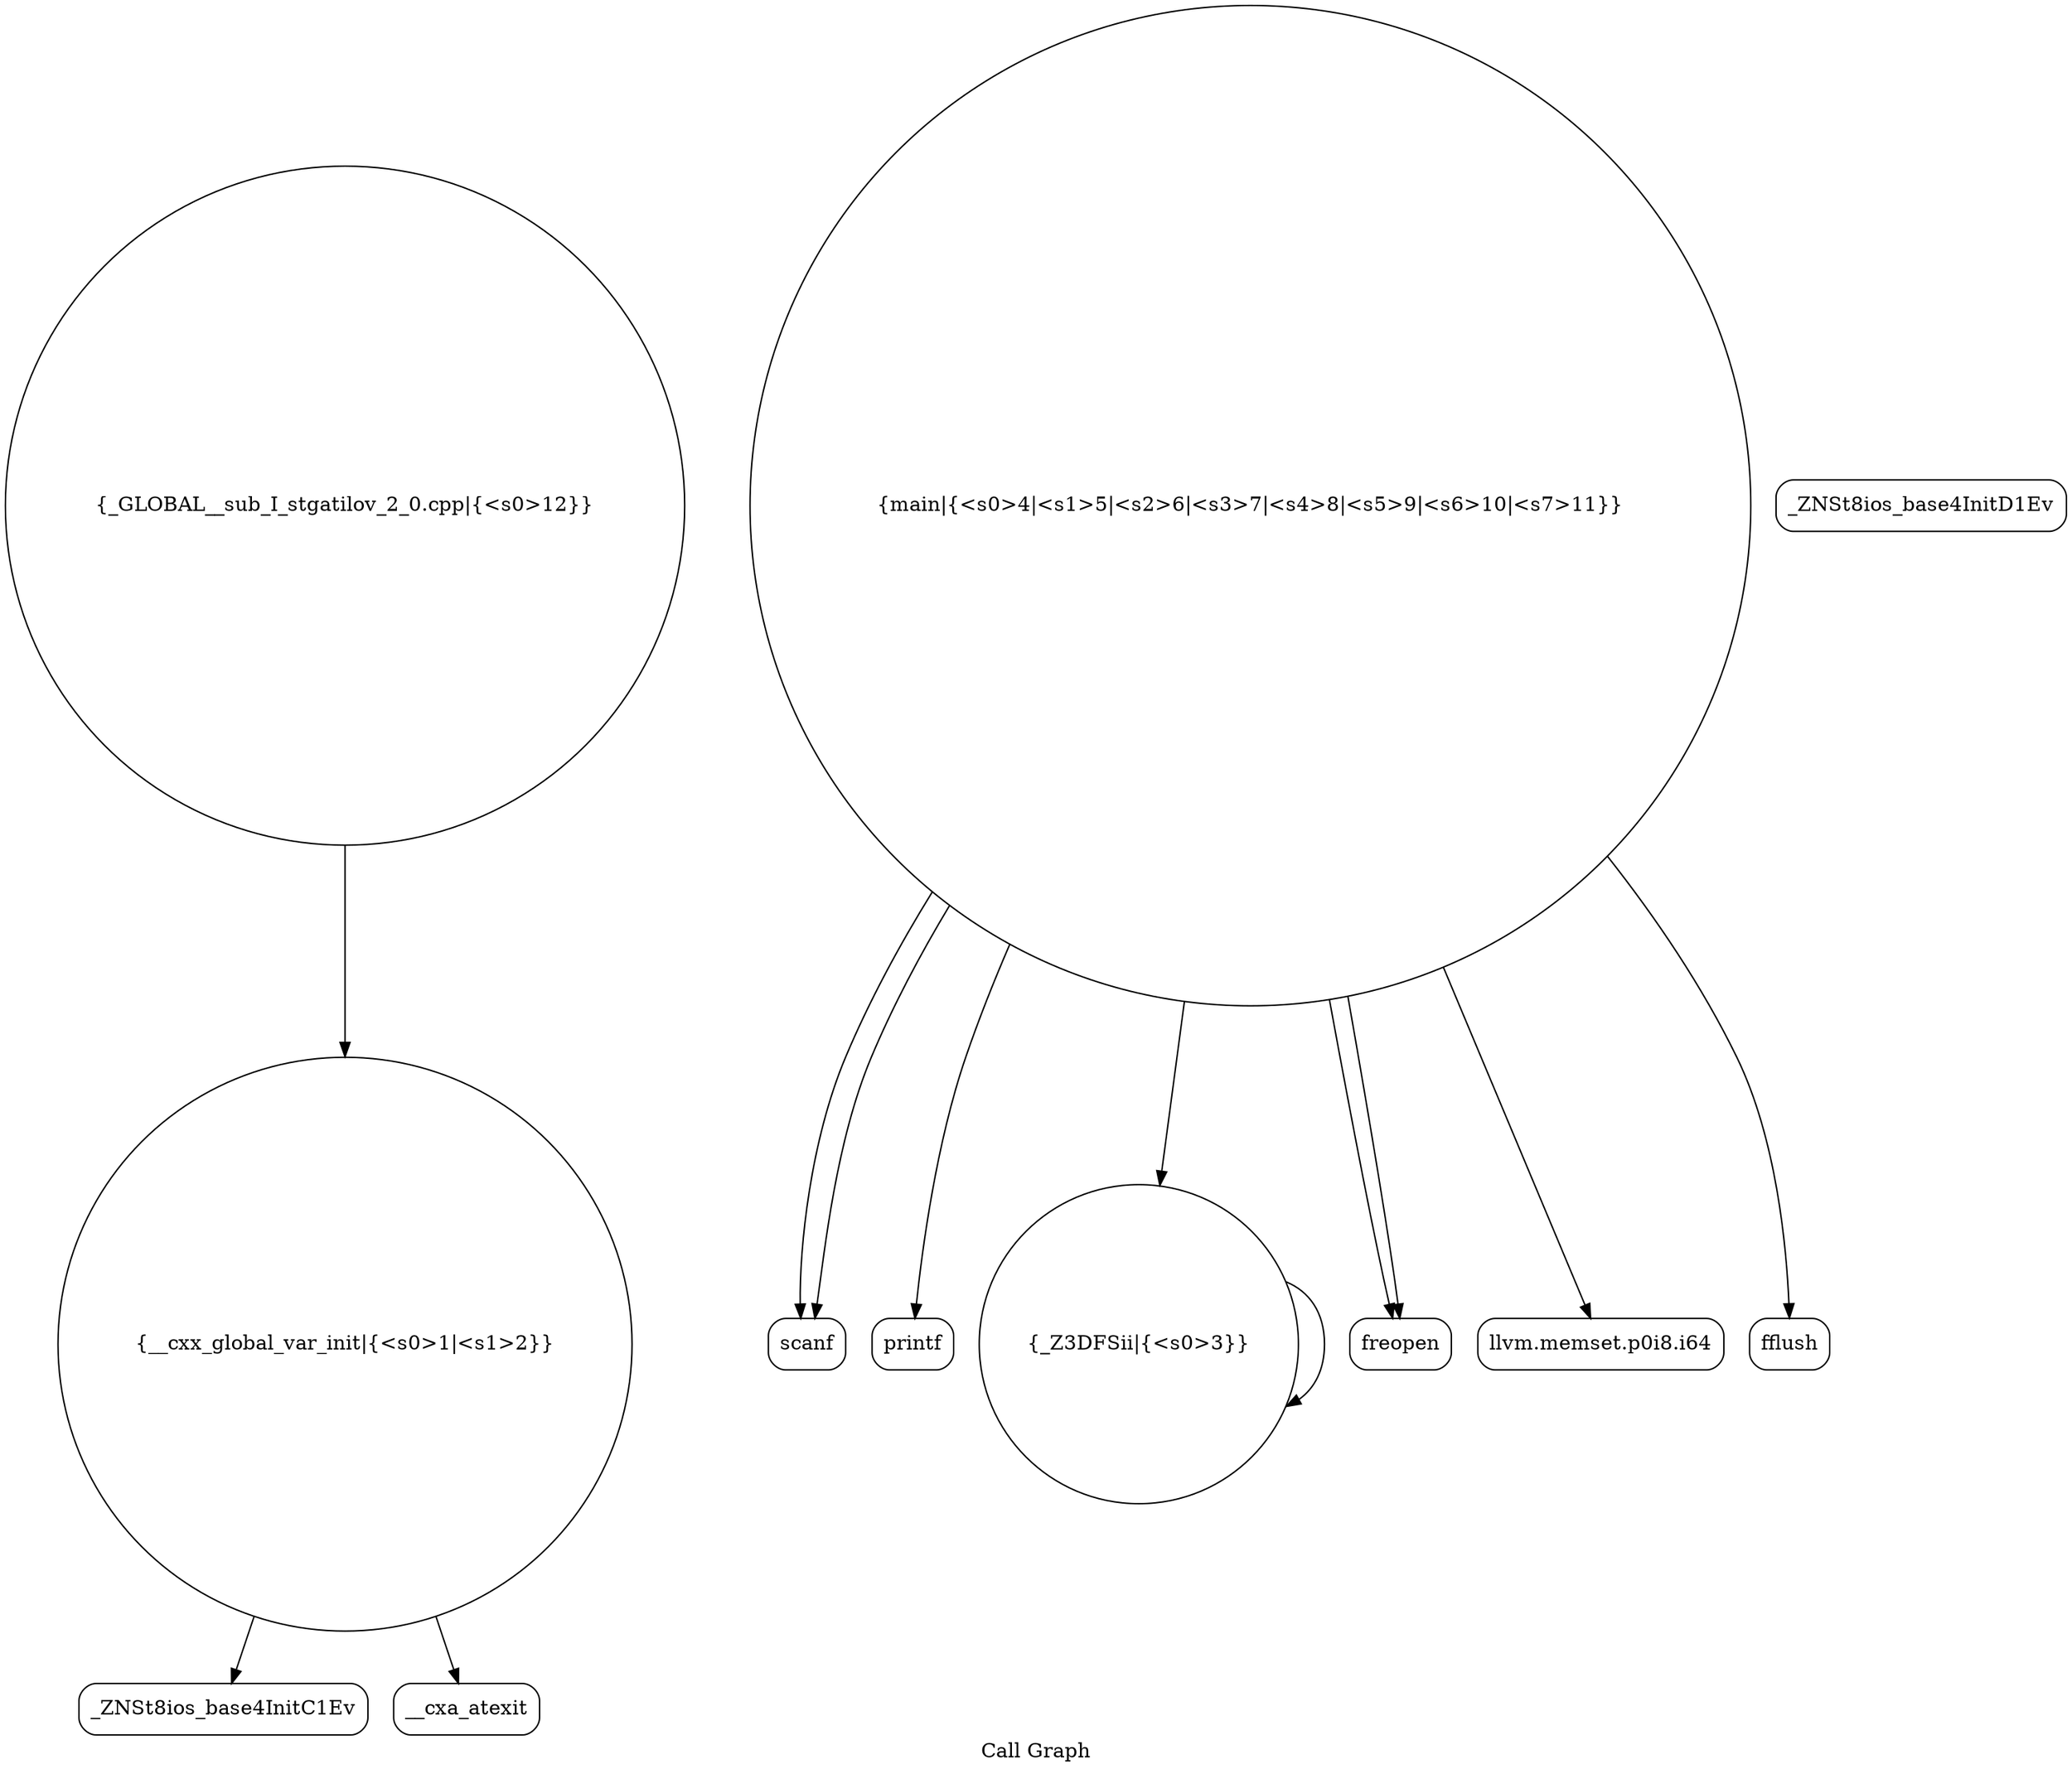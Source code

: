 digraph "Call Graph" {
	label="Call Graph";

	Node0x55e9fed92e60 [shape=record,shape=circle,label="{__cxx_global_var_init|{<s0>1|<s1>2}}"];
	Node0x55e9fed92e60:s0 -> Node0x55e9fed932f0[color=black];
	Node0x55e9fed92e60:s1 -> Node0x55e9fed933f0[color=black];
	Node0x55e9fed935f0 [shape=record,shape=Mrecord,label="{scanf}"];
	Node0x55e9fed93370 [shape=record,shape=Mrecord,label="{_ZNSt8ios_base4InitD1Ev}"];
	Node0x55e9fed936f0 [shape=record,shape=Mrecord,label="{printf}"];
	Node0x55e9fed93470 [shape=record,shape=circle,label="{_Z3DFSii|{<s0>3}}"];
	Node0x55e9fed93470:s0 -> Node0x55e9fed93470[color=black];
	Node0x55e9fed937f0 [shape=record,shape=circle,label="{_GLOBAL__sub_I_stgatilov_2_0.cpp|{<s0>12}}"];
	Node0x55e9fed937f0:s0 -> Node0x55e9fed92e60[color=black];
	Node0x55e9fed93570 [shape=record,shape=Mrecord,label="{freopen}"];
	Node0x55e9fed932f0 [shape=record,shape=Mrecord,label="{_ZNSt8ios_base4InitC1Ev}"];
	Node0x55e9fed93670 [shape=record,shape=Mrecord,label="{llvm.memset.p0i8.i64}"];
	Node0x55e9fed933f0 [shape=record,shape=Mrecord,label="{__cxa_atexit}"];
	Node0x55e9fed93770 [shape=record,shape=Mrecord,label="{fflush}"];
	Node0x55e9fed934f0 [shape=record,shape=circle,label="{main|{<s0>4|<s1>5|<s2>6|<s3>7|<s4>8|<s5>9|<s6>10|<s7>11}}"];
	Node0x55e9fed934f0:s0 -> Node0x55e9fed93570[color=black];
	Node0x55e9fed934f0:s1 -> Node0x55e9fed93570[color=black];
	Node0x55e9fed934f0:s2 -> Node0x55e9fed935f0[color=black];
	Node0x55e9fed934f0:s3 -> Node0x55e9fed935f0[color=black];
	Node0x55e9fed934f0:s4 -> Node0x55e9fed93670[color=black];
	Node0x55e9fed934f0:s5 -> Node0x55e9fed93470[color=black];
	Node0x55e9fed934f0:s6 -> Node0x55e9fed936f0[color=black];
	Node0x55e9fed934f0:s7 -> Node0x55e9fed93770[color=black];
}
